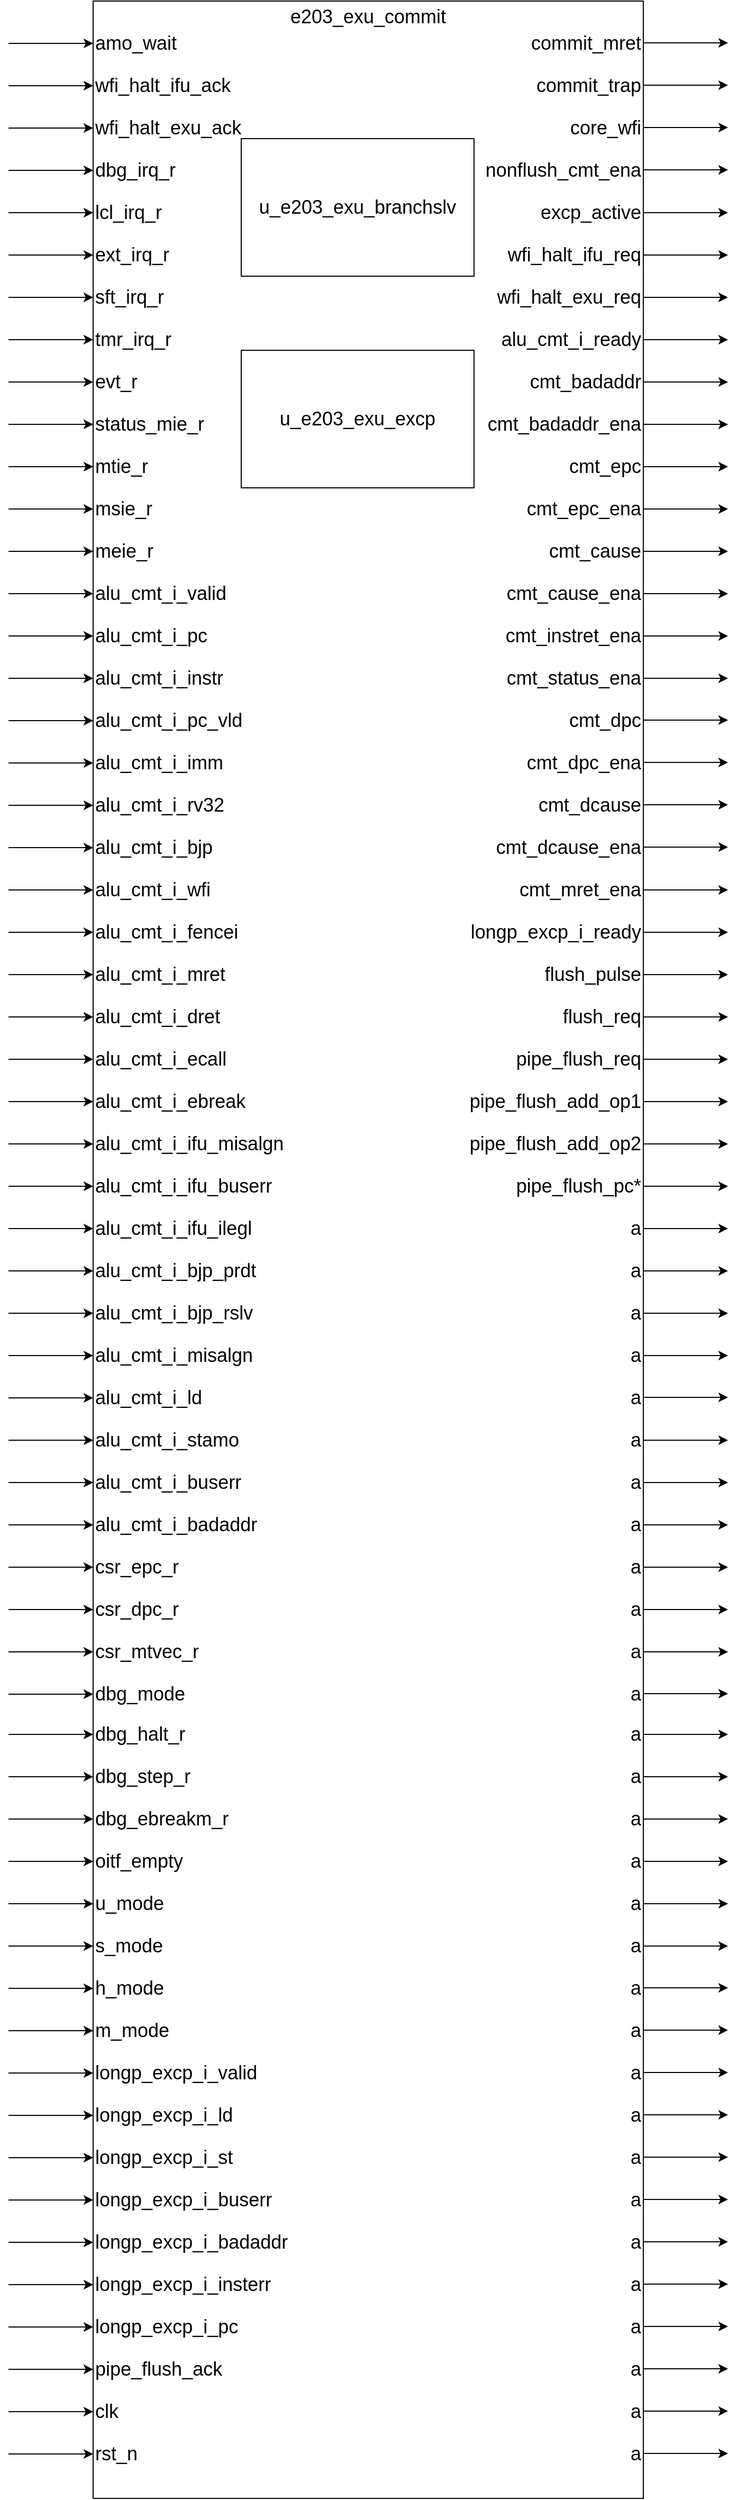 <mxfile version="24.7.17">
  <diagram name="第 1 页" id="GqaYeDAcBa39iaGWTPDn">
    <mxGraphModel dx="793" dy="1197" grid="1" gridSize="10" guides="1" tooltips="1" connect="1" arrows="1" fold="1" page="1" pageScale="1" pageWidth="827" pageHeight="1169" math="0" shadow="0">
      <root>
        <mxCell id="0" />
        <mxCell id="1" parent="0" />
        <mxCell id="_3a8YiENMzKRKPIrLzeu-1" value="" style="rounded=0;whiteSpace=wrap;html=1;" parent="1" vertex="1">
          <mxGeometry x="360" y="440" width="520" height="2360" as="geometry" />
        </mxCell>
        <mxCell id="_3a8YiENMzKRKPIrLzeu-9" value="" style="endArrow=classic;html=1;rounded=0;" parent="1" edge="1">
          <mxGeometry width="50" height="50" relative="1" as="geometry">
            <mxPoint x="280" y="480" as="sourcePoint" />
            <mxPoint x="360" y="480" as="targetPoint" />
          </mxGeometry>
        </mxCell>
        <mxCell id="_3a8YiENMzKRKPIrLzeu-17" value="&lt;span style=&quot;font-size: 18px;&quot;&gt;amo_wait&lt;/span&gt;" style="text;html=1;align=left;verticalAlign=middle;whiteSpace=wrap;rounded=0;" parent="1" vertex="1">
          <mxGeometry x="360" y="460" width="200" height="40" as="geometry" />
        </mxCell>
        <mxCell id="_3a8YiENMzKRKPIrLzeu-26" value="" style="endArrow=classic;html=1;rounded=0;" parent="1" edge="1">
          <mxGeometry width="50" height="50" relative="1" as="geometry">
            <mxPoint x="880" y="479.5" as="sourcePoint" />
            <mxPoint x="960" y="479.5" as="targetPoint" />
          </mxGeometry>
        </mxCell>
        <mxCell id="_3a8YiENMzKRKPIrLzeu-27" value="" style="endArrow=classic;html=1;rounded=0;" parent="1" edge="1">
          <mxGeometry width="50" height="50" relative="1" as="geometry">
            <mxPoint x="280" y="520" as="sourcePoint" />
            <mxPoint x="360" y="520" as="targetPoint" />
          </mxGeometry>
        </mxCell>
        <mxCell id="_3a8YiENMzKRKPIrLzeu-31" value="" style="endArrow=classic;html=1;rounded=0;" parent="1" edge="1">
          <mxGeometry width="50" height="50" relative="1" as="geometry">
            <mxPoint x="280" y="560" as="sourcePoint" />
            <mxPoint x="360" y="560" as="targetPoint" />
          </mxGeometry>
        </mxCell>
        <mxCell id="_3a8YiENMzKRKPIrLzeu-35" value="" style="endArrow=classic;html=1;rounded=0;" parent="1" edge="1">
          <mxGeometry width="50" height="50" relative="1" as="geometry">
            <mxPoint x="280" y="600" as="sourcePoint" />
            <mxPoint x="360" y="600" as="targetPoint" />
          </mxGeometry>
        </mxCell>
        <mxCell id="_3a8YiENMzKRKPIrLzeu-39" value="" style="endArrow=classic;html=1;rounded=0;" parent="1" edge="1">
          <mxGeometry width="50" height="50" relative="1" as="geometry">
            <mxPoint x="280" y="640" as="sourcePoint" />
            <mxPoint x="360" y="640" as="targetPoint" />
          </mxGeometry>
        </mxCell>
        <mxCell id="_3a8YiENMzKRKPIrLzeu-43" value="" style="endArrow=classic;html=1;rounded=0;" parent="1" edge="1">
          <mxGeometry width="50" height="50" relative="1" as="geometry">
            <mxPoint x="280" y="680" as="sourcePoint" />
            <mxPoint x="360" y="680" as="targetPoint" />
          </mxGeometry>
        </mxCell>
        <mxCell id="_3a8YiENMzKRKPIrLzeu-47" value="" style="endArrow=classic;html=1;rounded=0;" parent="1" edge="1">
          <mxGeometry width="50" height="50" relative="1" as="geometry">
            <mxPoint x="280" y="720" as="sourcePoint" />
            <mxPoint x="360" y="720" as="targetPoint" />
          </mxGeometry>
        </mxCell>
        <mxCell id="_3a8YiENMzKRKPIrLzeu-51" value="" style="endArrow=classic;html=1;rounded=0;" parent="1" edge="1">
          <mxGeometry width="50" height="50" relative="1" as="geometry">
            <mxPoint x="280" y="760" as="sourcePoint" />
            <mxPoint x="360" y="760" as="targetPoint" />
          </mxGeometry>
        </mxCell>
        <mxCell id="_3a8YiENMzKRKPIrLzeu-55" value="" style="endArrow=classic;html=1;rounded=0;" parent="1" edge="1">
          <mxGeometry width="50" height="50" relative="1" as="geometry">
            <mxPoint x="280" y="800" as="sourcePoint" />
            <mxPoint x="360" y="800" as="targetPoint" />
          </mxGeometry>
        </mxCell>
        <mxCell id="_3a8YiENMzKRKPIrLzeu-59" value="" style="endArrow=classic;html=1;rounded=0;" parent="1" edge="1">
          <mxGeometry width="50" height="50" relative="1" as="geometry">
            <mxPoint x="280" y="840" as="sourcePoint" />
            <mxPoint x="360" y="840" as="targetPoint" />
          </mxGeometry>
        </mxCell>
        <mxCell id="_3a8YiENMzKRKPIrLzeu-63" value="" style="endArrow=classic;html=1;rounded=0;" parent="1" edge="1">
          <mxGeometry width="50" height="50" relative="1" as="geometry">
            <mxPoint x="280" y="880" as="sourcePoint" />
            <mxPoint x="360" y="880" as="targetPoint" />
          </mxGeometry>
        </mxCell>
        <mxCell id="_3a8YiENMzKRKPIrLzeu-67" value="" style="endArrow=classic;html=1;rounded=0;" parent="1" edge="1">
          <mxGeometry width="50" height="50" relative="1" as="geometry">
            <mxPoint x="280" y="920" as="sourcePoint" />
            <mxPoint x="360" y="920" as="targetPoint" />
          </mxGeometry>
        </mxCell>
        <mxCell id="_3a8YiENMzKRKPIrLzeu-71" value="" style="endArrow=classic;html=1;rounded=0;" parent="1" edge="1">
          <mxGeometry width="50" height="50" relative="1" as="geometry">
            <mxPoint x="280" y="960" as="sourcePoint" />
            <mxPoint x="360" y="960" as="targetPoint" />
          </mxGeometry>
        </mxCell>
        <mxCell id="_3a8YiENMzKRKPIrLzeu-75" value="" style="endArrow=classic;html=1;rounded=0;" parent="1" edge="1">
          <mxGeometry width="50" height="50" relative="1" as="geometry">
            <mxPoint x="280" y="1000" as="sourcePoint" />
            <mxPoint x="360" y="1000" as="targetPoint" />
          </mxGeometry>
        </mxCell>
        <mxCell id="_3a8YiENMzKRKPIrLzeu-87" value="&lt;span style=&quot;font-size: 18px;&quot;&gt;e203_exu_commit&lt;/span&gt;" style="text;html=1;align=center;verticalAlign=middle;whiteSpace=wrap;rounded=0;" parent="1" vertex="1">
          <mxGeometry x="590" y="440" width="60" height="30" as="geometry" />
        </mxCell>
        <mxCell id="wlH1zYc57PTHNDlGmOBV-1" value="" style="endArrow=classic;html=1;rounded=0;" parent="1" edge="1">
          <mxGeometry width="50" height="50" relative="1" as="geometry">
            <mxPoint x="880" y="519.5" as="sourcePoint" />
            <mxPoint x="960" y="519.5" as="targetPoint" />
          </mxGeometry>
        </mxCell>
        <mxCell id="wlH1zYc57PTHNDlGmOBV-2" value="" style="endArrow=classic;html=1;rounded=0;" parent="1" edge="1">
          <mxGeometry width="50" height="50" relative="1" as="geometry">
            <mxPoint x="880" y="559.5" as="sourcePoint" />
            <mxPoint x="960" y="559.5" as="targetPoint" />
          </mxGeometry>
        </mxCell>
        <mxCell id="wlH1zYc57PTHNDlGmOBV-3" value="" style="endArrow=classic;html=1;rounded=0;" parent="1" edge="1">
          <mxGeometry width="50" height="50" relative="1" as="geometry">
            <mxPoint x="880" y="599.5" as="sourcePoint" />
            <mxPoint x="960" y="599.5" as="targetPoint" />
          </mxGeometry>
        </mxCell>
        <mxCell id="wlH1zYc57PTHNDlGmOBV-4" value="" style="endArrow=classic;html=1;rounded=0;" parent="1" edge="1">
          <mxGeometry width="50" height="50" relative="1" as="geometry">
            <mxPoint x="880" y="640" as="sourcePoint" />
            <mxPoint x="960" y="640" as="targetPoint" />
          </mxGeometry>
        </mxCell>
        <mxCell id="wlH1zYc57PTHNDlGmOBV-5" value="" style="endArrow=classic;html=1;rounded=0;" parent="1" edge="1">
          <mxGeometry width="50" height="50" relative="1" as="geometry">
            <mxPoint x="880" y="680" as="sourcePoint" />
            <mxPoint x="960" y="680" as="targetPoint" />
          </mxGeometry>
        </mxCell>
        <mxCell id="wlH1zYc57PTHNDlGmOBV-6" value="" style="endArrow=classic;html=1;rounded=0;" parent="1" edge="1">
          <mxGeometry width="50" height="50" relative="1" as="geometry">
            <mxPoint x="880" y="720" as="sourcePoint" />
            <mxPoint x="960" y="720" as="targetPoint" />
          </mxGeometry>
        </mxCell>
        <mxCell id="wlH1zYc57PTHNDlGmOBV-7" value="" style="endArrow=classic;html=1;rounded=0;" parent="1" edge="1">
          <mxGeometry width="50" height="50" relative="1" as="geometry">
            <mxPoint x="880" y="760" as="sourcePoint" />
            <mxPoint x="960" y="760" as="targetPoint" />
          </mxGeometry>
        </mxCell>
        <mxCell id="wlH1zYc57PTHNDlGmOBV-8" value="" style="endArrow=classic;html=1;rounded=0;" parent="1" edge="1">
          <mxGeometry width="50" height="50" relative="1" as="geometry">
            <mxPoint x="880" y="800" as="sourcePoint" />
            <mxPoint x="960" y="800" as="targetPoint" />
          </mxGeometry>
        </mxCell>
        <mxCell id="wlH1zYc57PTHNDlGmOBV-9" value="" style="endArrow=classic;html=1;rounded=0;" parent="1" edge="1">
          <mxGeometry width="50" height="50" relative="1" as="geometry">
            <mxPoint x="880" y="840" as="sourcePoint" />
            <mxPoint x="960" y="840" as="targetPoint" />
          </mxGeometry>
        </mxCell>
        <mxCell id="wlH1zYc57PTHNDlGmOBV-10" value="" style="endArrow=classic;html=1;rounded=0;" parent="1" edge="1">
          <mxGeometry width="50" height="50" relative="1" as="geometry">
            <mxPoint x="880" y="880" as="sourcePoint" />
            <mxPoint x="960" y="880" as="targetPoint" />
          </mxGeometry>
        </mxCell>
        <mxCell id="wlH1zYc57PTHNDlGmOBV-11" value="" style="endArrow=classic;html=1;rounded=0;" parent="1" edge="1">
          <mxGeometry width="50" height="50" relative="1" as="geometry">
            <mxPoint x="880" y="920" as="sourcePoint" />
            <mxPoint x="960" y="920" as="targetPoint" />
          </mxGeometry>
        </mxCell>
        <mxCell id="zMWLGIm6i4pCkFBHPuND-2" value="" style="endArrow=classic;html=1;rounded=0;" parent="1" edge="1">
          <mxGeometry width="50" height="50" relative="1" as="geometry">
            <mxPoint x="280" y="1040" as="sourcePoint" />
            <mxPoint x="360" y="1040" as="targetPoint" />
          </mxGeometry>
        </mxCell>
        <mxCell id="zMWLGIm6i4pCkFBHPuND-3" value="" style="endArrow=classic;html=1;rounded=0;" parent="1" edge="1">
          <mxGeometry width="50" height="50" relative="1" as="geometry">
            <mxPoint x="280" y="1080" as="sourcePoint" />
            <mxPoint x="360" y="1080" as="targetPoint" />
          </mxGeometry>
        </mxCell>
        <mxCell id="zMWLGIm6i4pCkFBHPuND-6" value="" style="endArrow=classic;html=1;rounded=0;" parent="1" edge="1">
          <mxGeometry width="50" height="50" relative="1" as="geometry">
            <mxPoint x="280" y="1120" as="sourcePoint" />
            <mxPoint x="360" y="1120" as="targetPoint" />
          </mxGeometry>
        </mxCell>
        <mxCell id="unABgJLcHEa5XkPhuNoP-1" value="&lt;span style=&quot;font-size: 18px;&quot;&gt;commit_mret&lt;/span&gt;" style="text;html=1;align=right;verticalAlign=middle;whiteSpace=wrap;rounded=0;" parent="1" vertex="1">
          <mxGeometry x="680" y="460" width="200" height="40" as="geometry" />
        </mxCell>
        <mxCell id="unABgJLcHEa5XkPhuNoP-2" value="&lt;span style=&quot;font-size: 18px; text-align: right;&quot;&gt;wfi_halt_ifu_ack&lt;/span&gt;" style="text;html=1;align=left;verticalAlign=middle;whiteSpace=wrap;rounded=0;" parent="1" vertex="1">
          <mxGeometry x="360" y="500" width="200" height="40" as="geometry" />
        </mxCell>
        <mxCell id="unABgJLcHEa5XkPhuNoP-3" value="&lt;span style=&quot;font-size: 18px;&quot;&gt;commit_trap&lt;/span&gt;" style="text;html=1;align=right;verticalAlign=middle;whiteSpace=wrap;rounded=0;" parent="1" vertex="1">
          <mxGeometry x="680" y="500" width="200" height="40" as="geometry" />
        </mxCell>
        <mxCell id="unABgJLcHEa5XkPhuNoP-4" value="&lt;span style=&quot;font-size: 18px; text-align: right;&quot;&gt;wfi_halt_exu_ack&lt;/span&gt;" style="text;html=1;align=left;verticalAlign=middle;whiteSpace=wrap;rounded=0;" parent="1" vertex="1">
          <mxGeometry x="360" y="540" width="200" height="40" as="geometry" />
        </mxCell>
        <mxCell id="unABgJLcHEa5XkPhuNoP-5" value="&lt;span style=&quot;font-size: 18px;&quot;&gt;core_wfi&lt;/span&gt;" style="text;html=1;align=right;verticalAlign=middle;whiteSpace=wrap;rounded=0;" parent="1" vertex="1">
          <mxGeometry x="680" y="540" width="200" height="40" as="geometry" />
        </mxCell>
        <mxCell id="unABgJLcHEa5XkPhuNoP-6" value="&lt;span style=&quot;font-size: 18px;&quot;&gt;dbg_irq_r&lt;/span&gt;" style="text;html=1;align=left;verticalAlign=middle;whiteSpace=wrap;rounded=0;" parent="1" vertex="1">
          <mxGeometry x="360" y="580" width="200" height="40" as="geometry" />
        </mxCell>
        <mxCell id="unABgJLcHEa5XkPhuNoP-7" value="&lt;span style=&quot;font-size: 18px;&quot;&gt;nonflush_cmt_ena&lt;/span&gt;" style="text;html=1;align=right;verticalAlign=middle;whiteSpace=wrap;rounded=0;" parent="1" vertex="1">
          <mxGeometry x="680" y="580" width="200" height="40" as="geometry" />
        </mxCell>
        <mxCell id="unABgJLcHEa5XkPhuNoP-24" value="&lt;span style=&quot;font-size: 18px;&quot;&gt;lcl_irq_r&lt;/span&gt;" style="text;html=1;align=left;verticalAlign=middle;whiteSpace=wrap;rounded=0;" parent="1" vertex="1">
          <mxGeometry x="360" y="620" width="200" height="40" as="geometry" />
        </mxCell>
        <mxCell id="unABgJLcHEa5XkPhuNoP-25" value="&lt;span style=&quot;font-size: 18px;&quot;&gt;excp_active&lt;/span&gt;" style="text;html=1;align=right;verticalAlign=middle;whiteSpace=wrap;rounded=0;" parent="1" vertex="1">
          <mxGeometry x="680" y="620" width="200" height="40" as="geometry" />
        </mxCell>
        <mxCell id="unABgJLcHEa5XkPhuNoP-26" value="&lt;span style=&quot;font-size: 18px;&quot;&gt;ext_irq_r&lt;/span&gt;" style="text;html=1;align=left;verticalAlign=middle;whiteSpace=wrap;rounded=0;" parent="1" vertex="1">
          <mxGeometry x="360" y="660" width="200" height="40" as="geometry" />
        </mxCell>
        <mxCell id="unABgJLcHEa5XkPhuNoP-27" value="&lt;span style=&quot;font-size: 18px;&quot;&gt;wfi_halt_ifu_req&lt;/span&gt;" style="text;html=1;align=right;verticalAlign=middle;whiteSpace=wrap;rounded=0;" parent="1" vertex="1">
          <mxGeometry x="680" y="660" width="200" height="40" as="geometry" />
        </mxCell>
        <mxCell id="unABgJLcHEa5XkPhuNoP-28" value="&lt;span style=&quot;font-size: 18px;&quot;&gt;sft_irq_r&lt;/span&gt;" style="text;html=1;align=left;verticalAlign=middle;whiteSpace=wrap;rounded=0;" parent="1" vertex="1">
          <mxGeometry x="360" y="700" width="200" height="40" as="geometry" />
        </mxCell>
        <mxCell id="unABgJLcHEa5XkPhuNoP-29" value="&lt;span style=&quot;font-size: 18px;&quot;&gt;wfi_halt_exu_req&lt;/span&gt;" style="text;html=1;align=right;verticalAlign=middle;whiteSpace=wrap;rounded=0;" parent="1" vertex="1">
          <mxGeometry x="680" y="700" width="200" height="40" as="geometry" />
        </mxCell>
        <mxCell id="unABgJLcHEa5XkPhuNoP-30" value="&lt;span style=&quot;font-size: 18px;&quot;&gt;tmr_irq_r&lt;/span&gt;" style="text;html=1;align=left;verticalAlign=middle;whiteSpace=wrap;rounded=0;" parent="1" vertex="1">
          <mxGeometry x="360" y="740" width="200" height="40" as="geometry" />
        </mxCell>
        <mxCell id="unABgJLcHEa5XkPhuNoP-31" value="&lt;span style=&quot;font-size: 18px; text-align: left;&quot;&gt;alu_cmt_i_ready&lt;/span&gt;" style="text;html=1;align=right;verticalAlign=middle;whiteSpace=wrap;rounded=0;" parent="1" vertex="1">
          <mxGeometry x="680" y="740" width="200" height="40" as="geometry" />
        </mxCell>
        <mxCell id="unABgJLcHEa5XkPhuNoP-32" value="&lt;span style=&quot;font-size: 18px;&quot;&gt;evt_r&lt;/span&gt;" style="text;html=1;align=left;verticalAlign=middle;whiteSpace=wrap;rounded=0;" parent="1" vertex="1">
          <mxGeometry x="360" y="780" width="200" height="40" as="geometry" />
        </mxCell>
        <mxCell id="unABgJLcHEa5XkPhuNoP-33" value="&lt;span style=&quot;font-size: 18px;&quot;&gt;cmt_badaddr&lt;/span&gt;" style="text;html=1;align=right;verticalAlign=middle;whiteSpace=wrap;rounded=0;" parent="1" vertex="1">
          <mxGeometry x="680" y="780" width="200" height="40" as="geometry" />
        </mxCell>
        <mxCell id="unABgJLcHEa5XkPhuNoP-34" value="&lt;span style=&quot;font-size: 18px;&quot;&gt;status_mie_r&lt;/span&gt;" style="text;html=1;align=left;verticalAlign=middle;whiteSpace=wrap;rounded=0;" parent="1" vertex="1">
          <mxGeometry x="360" y="820" width="200" height="40" as="geometry" />
        </mxCell>
        <mxCell id="unABgJLcHEa5XkPhuNoP-35" value="&lt;span style=&quot;font-size: 18px;&quot;&gt;cmt_badaddr_ena&lt;/span&gt;" style="text;html=1;align=right;verticalAlign=middle;whiteSpace=wrap;rounded=0;" parent="1" vertex="1">
          <mxGeometry x="680" y="820" width="200" height="40" as="geometry" />
        </mxCell>
        <mxCell id="unABgJLcHEa5XkPhuNoP-36" value="&lt;span style=&quot;font-size: 18px;&quot;&gt;mtie_r&lt;/span&gt;" style="text;html=1;align=left;verticalAlign=middle;whiteSpace=wrap;rounded=0;" parent="1" vertex="1">
          <mxGeometry x="360" y="860" width="200" height="40" as="geometry" />
        </mxCell>
        <mxCell id="unABgJLcHEa5XkPhuNoP-37" value="&lt;span style=&quot;font-size: 18px;&quot;&gt;cmt_epc&lt;/span&gt;" style="text;html=1;align=right;verticalAlign=middle;whiteSpace=wrap;rounded=0;" parent="1" vertex="1">
          <mxGeometry x="680" y="860" width="200" height="40" as="geometry" />
        </mxCell>
        <mxCell id="unABgJLcHEa5XkPhuNoP-38" value="&lt;span style=&quot;font-size: 18px;&quot;&gt;msie_r&lt;/span&gt;" style="text;html=1;align=left;verticalAlign=middle;whiteSpace=wrap;rounded=0;" parent="1" vertex="1">
          <mxGeometry x="360" y="900" width="200" height="40" as="geometry" />
        </mxCell>
        <mxCell id="unABgJLcHEa5XkPhuNoP-39" value="&lt;span style=&quot;font-size: 18px;&quot;&gt;cmt_epc_ena&lt;/span&gt;" style="text;html=1;align=right;verticalAlign=middle;whiteSpace=wrap;rounded=0;" parent="1" vertex="1">
          <mxGeometry x="680" y="900" width="200" height="40" as="geometry" />
        </mxCell>
        <mxCell id="unABgJLcHEa5XkPhuNoP-40" value="&lt;span style=&quot;font-size: 18px;&quot;&gt;meie_r&lt;/span&gt;" style="text;html=1;align=left;verticalAlign=middle;whiteSpace=wrap;rounded=0;" parent="1" vertex="1">
          <mxGeometry x="360" y="940" width="200" height="40" as="geometry" />
        </mxCell>
        <mxCell id="unABgJLcHEa5XkPhuNoP-41" value="&lt;span style=&quot;font-size: 18px;&quot;&gt;cmt_cause&lt;/span&gt;" style="text;html=1;align=right;verticalAlign=middle;whiteSpace=wrap;rounded=0;" parent="1" vertex="1">
          <mxGeometry x="680" y="940" width="200" height="40" as="geometry" />
        </mxCell>
        <mxCell id="unABgJLcHEa5XkPhuNoP-42" value="&lt;span style=&quot;font-size: 18px;&quot;&gt;alu_cmt_i_valid&lt;/span&gt;" style="text;html=1;align=left;verticalAlign=middle;whiteSpace=wrap;rounded=0;" parent="1" vertex="1">
          <mxGeometry x="360" y="980" width="200" height="40" as="geometry" />
        </mxCell>
        <mxCell id="unABgJLcHEa5XkPhuNoP-43" value="&lt;span style=&quot;font-size: 18px;&quot;&gt;cmt_cause_ena&lt;/span&gt;" style="text;html=1;align=right;verticalAlign=middle;whiteSpace=wrap;rounded=0;" parent="1" vertex="1">
          <mxGeometry x="680" y="980" width="200" height="40" as="geometry" />
        </mxCell>
        <mxCell id="unABgJLcHEa5XkPhuNoP-44" value="&lt;span style=&quot;font-size: 18px;&quot;&gt;alu_cmt_i_pc&lt;/span&gt;" style="text;html=1;align=left;verticalAlign=middle;whiteSpace=wrap;rounded=0;" parent="1" vertex="1">
          <mxGeometry x="360" y="1020" width="200" height="40" as="geometry" />
        </mxCell>
        <mxCell id="unABgJLcHEa5XkPhuNoP-45" value="&lt;span style=&quot;font-size: 18px;&quot;&gt;cmt_instret_ena&lt;/span&gt;" style="text;html=1;align=right;verticalAlign=middle;whiteSpace=wrap;rounded=0;" parent="1" vertex="1">
          <mxGeometry x="680" y="1020" width="200" height="40" as="geometry" />
        </mxCell>
        <mxCell id="unABgJLcHEa5XkPhuNoP-46" value="&lt;span style=&quot;font-size: 18px;&quot;&gt;alu_cmt_i_instr&lt;/span&gt;" style="text;html=1;align=left;verticalAlign=middle;whiteSpace=wrap;rounded=0;" parent="1" vertex="1">
          <mxGeometry x="360" y="1060" width="200" height="40" as="geometry" />
        </mxCell>
        <mxCell id="unABgJLcHEa5XkPhuNoP-47" value="&lt;span style=&quot;font-size: 18px;&quot;&gt;cmt_status_ena&lt;/span&gt;" style="text;html=1;align=right;verticalAlign=middle;whiteSpace=wrap;rounded=0;" parent="1" vertex="1">
          <mxGeometry x="680" y="1060" width="200" height="40" as="geometry" />
        </mxCell>
        <mxCell id="unABgJLcHEa5XkPhuNoP-48" value="&lt;span style=&quot;font-size: 18px;&quot;&gt;alu_cmt_i_pc_vld&lt;/span&gt;" style="text;html=1;align=left;verticalAlign=middle;whiteSpace=wrap;rounded=0;" parent="1" vertex="1">
          <mxGeometry x="360" y="1100" width="200" height="40" as="geometry" />
        </mxCell>
        <mxCell id="unABgJLcHEa5XkPhuNoP-49" value="&lt;span style=&quot;font-size: 18px;&quot;&gt;cmt_dpc&lt;/span&gt;" style="text;html=1;align=right;verticalAlign=middle;whiteSpace=wrap;rounded=0;" parent="1" vertex="1">
          <mxGeometry x="680" y="1100" width="200" height="40" as="geometry" />
        </mxCell>
        <mxCell id="unABgJLcHEa5XkPhuNoP-50" value="" style="endArrow=classic;html=1;rounded=0;" parent="1" edge="1">
          <mxGeometry width="50" height="50" relative="1" as="geometry">
            <mxPoint x="880" y="960" as="sourcePoint" />
            <mxPoint x="960" y="960" as="targetPoint" />
          </mxGeometry>
        </mxCell>
        <mxCell id="unABgJLcHEa5XkPhuNoP-51" value="" style="endArrow=classic;html=1;rounded=0;" parent="1" edge="1">
          <mxGeometry width="50" height="50" relative="1" as="geometry">
            <mxPoint x="880" y="1000" as="sourcePoint" />
            <mxPoint x="960" y="1000" as="targetPoint" />
          </mxGeometry>
        </mxCell>
        <mxCell id="unABgJLcHEa5XkPhuNoP-52" value="" style="endArrow=classic;html=1;rounded=0;" parent="1" edge="1">
          <mxGeometry width="50" height="50" relative="1" as="geometry">
            <mxPoint x="880" y="1040" as="sourcePoint" />
            <mxPoint x="960" y="1040" as="targetPoint" />
          </mxGeometry>
        </mxCell>
        <mxCell id="unABgJLcHEa5XkPhuNoP-53" value="" style="endArrow=classic;html=1;rounded=0;" parent="1" edge="1">
          <mxGeometry width="50" height="50" relative="1" as="geometry">
            <mxPoint x="880" y="1080" as="sourcePoint" />
            <mxPoint x="960" y="1080" as="targetPoint" />
          </mxGeometry>
        </mxCell>
        <mxCell id="unABgJLcHEa5XkPhuNoP-54" value="" style="endArrow=classic;html=1;rounded=0;" parent="1" edge="1">
          <mxGeometry width="50" height="50" relative="1" as="geometry">
            <mxPoint x="880" y="1119.5" as="sourcePoint" />
            <mxPoint x="960" y="1119.5" as="targetPoint" />
          </mxGeometry>
        </mxCell>
        <mxCell id="Re_YdN9vPwHUGO7l-YeB-1" value="" style="endArrow=classic;html=1;rounded=0;" edge="1" parent="1">
          <mxGeometry width="50" height="50" relative="1" as="geometry">
            <mxPoint x="280" y="1160" as="sourcePoint" />
            <mxPoint x="360" y="1160" as="targetPoint" />
          </mxGeometry>
        </mxCell>
        <mxCell id="Re_YdN9vPwHUGO7l-YeB-2" value="" style="endArrow=classic;html=1;rounded=0;" edge="1" parent="1">
          <mxGeometry width="50" height="50" relative="1" as="geometry">
            <mxPoint x="280" y="1200" as="sourcePoint" />
            <mxPoint x="360" y="1200" as="targetPoint" />
          </mxGeometry>
        </mxCell>
        <mxCell id="Re_YdN9vPwHUGO7l-YeB-3" value="" style="endArrow=classic;html=1;rounded=0;" edge="1" parent="1">
          <mxGeometry width="50" height="50" relative="1" as="geometry">
            <mxPoint x="280" y="1240" as="sourcePoint" />
            <mxPoint x="360" y="1240" as="targetPoint" />
          </mxGeometry>
        </mxCell>
        <mxCell id="Re_YdN9vPwHUGO7l-YeB-4" value="" style="endArrow=classic;html=1;rounded=0;" edge="1" parent="1">
          <mxGeometry width="50" height="50" relative="1" as="geometry">
            <mxPoint x="280" y="1280" as="sourcePoint" />
            <mxPoint x="360" y="1280" as="targetPoint" />
          </mxGeometry>
        </mxCell>
        <mxCell id="Re_YdN9vPwHUGO7l-YeB-5" value="" style="endArrow=classic;html=1;rounded=0;" edge="1" parent="1">
          <mxGeometry width="50" height="50" relative="1" as="geometry">
            <mxPoint x="280" y="1320" as="sourcePoint" />
            <mxPoint x="360" y="1320" as="targetPoint" />
          </mxGeometry>
        </mxCell>
        <mxCell id="Re_YdN9vPwHUGO7l-YeB-6" value="" style="endArrow=classic;html=1;rounded=0;" edge="1" parent="1">
          <mxGeometry width="50" height="50" relative="1" as="geometry">
            <mxPoint x="280" y="1360" as="sourcePoint" />
            <mxPoint x="360" y="1360" as="targetPoint" />
          </mxGeometry>
        </mxCell>
        <mxCell id="Re_YdN9vPwHUGO7l-YeB-7" value="" style="endArrow=classic;html=1;rounded=0;" edge="1" parent="1">
          <mxGeometry width="50" height="50" relative="1" as="geometry">
            <mxPoint x="280" y="1400" as="sourcePoint" />
            <mxPoint x="360" y="1400" as="targetPoint" />
          </mxGeometry>
        </mxCell>
        <mxCell id="Re_YdN9vPwHUGO7l-YeB-8" value="" style="endArrow=classic;html=1;rounded=0;" edge="1" parent="1">
          <mxGeometry width="50" height="50" relative="1" as="geometry">
            <mxPoint x="280" y="1440" as="sourcePoint" />
            <mxPoint x="360" y="1440" as="targetPoint" />
          </mxGeometry>
        </mxCell>
        <mxCell id="Re_YdN9vPwHUGO7l-YeB-9" value="" style="endArrow=classic;html=1;rounded=0;" edge="1" parent="1">
          <mxGeometry width="50" height="50" relative="1" as="geometry">
            <mxPoint x="280" y="1480" as="sourcePoint" />
            <mxPoint x="360" y="1480" as="targetPoint" />
          </mxGeometry>
        </mxCell>
        <mxCell id="Re_YdN9vPwHUGO7l-YeB-10" value="" style="endArrow=classic;html=1;rounded=0;" edge="1" parent="1">
          <mxGeometry width="50" height="50" relative="1" as="geometry">
            <mxPoint x="280" y="1520" as="sourcePoint" />
            <mxPoint x="360" y="1520" as="targetPoint" />
          </mxGeometry>
        </mxCell>
        <mxCell id="Re_YdN9vPwHUGO7l-YeB-11" value="" style="endArrow=classic;html=1;rounded=0;" edge="1" parent="1">
          <mxGeometry width="50" height="50" relative="1" as="geometry">
            <mxPoint x="280" y="1560" as="sourcePoint" />
            <mxPoint x="360" y="1560" as="targetPoint" />
          </mxGeometry>
        </mxCell>
        <mxCell id="Re_YdN9vPwHUGO7l-YeB-12" value="" style="endArrow=classic;html=1;rounded=0;" edge="1" parent="1">
          <mxGeometry width="50" height="50" relative="1" as="geometry">
            <mxPoint x="280" y="1600" as="sourcePoint" />
            <mxPoint x="360" y="1600" as="targetPoint" />
          </mxGeometry>
        </mxCell>
        <mxCell id="Re_YdN9vPwHUGO7l-YeB-13" value="" style="endArrow=classic;html=1;rounded=0;" edge="1" parent="1">
          <mxGeometry width="50" height="50" relative="1" as="geometry">
            <mxPoint x="280" y="1640" as="sourcePoint" />
            <mxPoint x="360" y="1640" as="targetPoint" />
          </mxGeometry>
        </mxCell>
        <mxCell id="Re_YdN9vPwHUGO7l-YeB-14" value="" style="endArrow=classic;html=1;rounded=0;" edge="1" parent="1">
          <mxGeometry width="50" height="50" relative="1" as="geometry">
            <mxPoint x="880" y="1159.5" as="sourcePoint" />
            <mxPoint x="960" y="1159.5" as="targetPoint" />
          </mxGeometry>
        </mxCell>
        <mxCell id="Re_YdN9vPwHUGO7l-YeB-15" value="" style="endArrow=classic;html=1;rounded=0;" edge="1" parent="1">
          <mxGeometry width="50" height="50" relative="1" as="geometry">
            <mxPoint x="880" y="1199.5" as="sourcePoint" />
            <mxPoint x="960" y="1199.5" as="targetPoint" />
          </mxGeometry>
        </mxCell>
        <mxCell id="Re_YdN9vPwHUGO7l-YeB-16" value="" style="endArrow=classic;html=1;rounded=0;" edge="1" parent="1">
          <mxGeometry width="50" height="50" relative="1" as="geometry">
            <mxPoint x="880" y="1239.5" as="sourcePoint" />
            <mxPoint x="960" y="1239.5" as="targetPoint" />
          </mxGeometry>
        </mxCell>
        <mxCell id="Re_YdN9vPwHUGO7l-YeB-17" value="" style="endArrow=classic;html=1;rounded=0;" edge="1" parent="1">
          <mxGeometry width="50" height="50" relative="1" as="geometry">
            <mxPoint x="880" y="1280" as="sourcePoint" />
            <mxPoint x="960" y="1280" as="targetPoint" />
          </mxGeometry>
        </mxCell>
        <mxCell id="Re_YdN9vPwHUGO7l-YeB-18" value="" style="endArrow=classic;html=1;rounded=0;" edge="1" parent="1">
          <mxGeometry width="50" height="50" relative="1" as="geometry">
            <mxPoint x="880" y="1320" as="sourcePoint" />
            <mxPoint x="960" y="1320" as="targetPoint" />
          </mxGeometry>
        </mxCell>
        <mxCell id="Re_YdN9vPwHUGO7l-YeB-19" value="" style="endArrow=classic;html=1;rounded=0;" edge="1" parent="1">
          <mxGeometry width="50" height="50" relative="1" as="geometry">
            <mxPoint x="880" y="1360" as="sourcePoint" />
            <mxPoint x="960" y="1360" as="targetPoint" />
          </mxGeometry>
        </mxCell>
        <mxCell id="Re_YdN9vPwHUGO7l-YeB-20" value="" style="endArrow=classic;html=1;rounded=0;" edge="1" parent="1">
          <mxGeometry width="50" height="50" relative="1" as="geometry">
            <mxPoint x="880" y="1400" as="sourcePoint" />
            <mxPoint x="960" y="1400" as="targetPoint" />
          </mxGeometry>
        </mxCell>
        <mxCell id="Re_YdN9vPwHUGO7l-YeB-21" value="" style="endArrow=classic;html=1;rounded=0;" edge="1" parent="1">
          <mxGeometry width="50" height="50" relative="1" as="geometry">
            <mxPoint x="880" y="1440" as="sourcePoint" />
            <mxPoint x="960" y="1440" as="targetPoint" />
          </mxGeometry>
        </mxCell>
        <mxCell id="Re_YdN9vPwHUGO7l-YeB-22" value="" style="endArrow=classic;html=1;rounded=0;" edge="1" parent="1">
          <mxGeometry width="50" height="50" relative="1" as="geometry">
            <mxPoint x="880" y="1480" as="sourcePoint" />
            <mxPoint x="960" y="1480" as="targetPoint" />
          </mxGeometry>
        </mxCell>
        <mxCell id="Re_YdN9vPwHUGO7l-YeB-23" value="" style="endArrow=classic;html=1;rounded=0;" edge="1" parent="1">
          <mxGeometry width="50" height="50" relative="1" as="geometry">
            <mxPoint x="880" y="1520" as="sourcePoint" />
            <mxPoint x="960" y="1520" as="targetPoint" />
          </mxGeometry>
        </mxCell>
        <mxCell id="Re_YdN9vPwHUGO7l-YeB-24" value="" style="endArrow=classic;html=1;rounded=0;" edge="1" parent="1">
          <mxGeometry width="50" height="50" relative="1" as="geometry">
            <mxPoint x="880" y="1560" as="sourcePoint" />
            <mxPoint x="960" y="1560" as="targetPoint" />
          </mxGeometry>
        </mxCell>
        <mxCell id="Re_YdN9vPwHUGO7l-YeB-25" value="" style="endArrow=classic;html=1;rounded=0;" edge="1" parent="1">
          <mxGeometry width="50" height="50" relative="1" as="geometry">
            <mxPoint x="280" y="1680" as="sourcePoint" />
            <mxPoint x="360" y="1680" as="targetPoint" />
          </mxGeometry>
        </mxCell>
        <mxCell id="Re_YdN9vPwHUGO7l-YeB-26" value="" style="endArrow=classic;html=1;rounded=0;" edge="1" parent="1">
          <mxGeometry width="50" height="50" relative="1" as="geometry">
            <mxPoint x="280" y="1720" as="sourcePoint" />
            <mxPoint x="360" y="1720" as="targetPoint" />
          </mxGeometry>
        </mxCell>
        <mxCell id="Re_YdN9vPwHUGO7l-YeB-27" value="" style="endArrow=classic;html=1;rounded=0;" edge="1" parent="1">
          <mxGeometry width="50" height="50" relative="1" as="geometry">
            <mxPoint x="280" y="1760" as="sourcePoint" />
            <mxPoint x="360" y="1760" as="targetPoint" />
          </mxGeometry>
        </mxCell>
        <mxCell id="Re_YdN9vPwHUGO7l-YeB-28" value="&lt;span style=&quot;font-size: 18px;&quot;&gt;alu_cmt_i_imm&lt;/span&gt;" style="text;html=1;align=left;verticalAlign=middle;whiteSpace=wrap;rounded=0;" vertex="1" parent="1">
          <mxGeometry x="360" y="1140" width="200" height="40" as="geometry" />
        </mxCell>
        <mxCell id="Re_YdN9vPwHUGO7l-YeB-29" value="&lt;span style=&quot;font-size: 18px;&quot;&gt;cmt_dpc_ena&lt;/span&gt;" style="text;html=1;align=right;verticalAlign=middle;whiteSpace=wrap;rounded=0;" vertex="1" parent="1">
          <mxGeometry x="680" y="1140" width="200" height="40" as="geometry" />
        </mxCell>
        <mxCell id="Re_YdN9vPwHUGO7l-YeB-30" value="&lt;span style=&quot;font-size: 18px;&quot;&gt;alu_cmt_i_rv32&lt;/span&gt;" style="text;html=1;align=left;verticalAlign=middle;whiteSpace=wrap;rounded=0;" vertex="1" parent="1">
          <mxGeometry x="360" y="1180" width="200" height="40" as="geometry" />
        </mxCell>
        <mxCell id="Re_YdN9vPwHUGO7l-YeB-31" value="&lt;span style=&quot;font-size: 18px;&quot;&gt;cmt_dcause&lt;/span&gt;" style="text;html=1;align=right;verticalAlign=middle;whiteSpace=wrap;rounded=0;" vertex="1" parent="1">
          <mxGeometry x="680" y="1180" width="200" height="40" as="geometry" />
        </mxCell>
        <mxCell id="Re_YdN9vPwHUGO7l-YeB-32" value="&lt;span style=&quot;font-size: 18px;&quot;&gt;alu_cmt_i_bjp&lt;/span&gt;" style="text;html=1;align=left;verticalAlign=middle;whiteSpace=wrap;rounded=0;" vertex="1" parent="1">
          <mxGeometry x="360" y="1220" width="200" height="40" as="geometry" />
        </mxCell>
        <mxCell id="Re_YdN9vPwHUGO7l-YeB-33" value="&lt;span style=&quot;font-size: 18px;&quot;&gt;cmt_dcause_ena&lt;/span&gt;" style="text;html=1;align=right;verticalAlign=middle;whiteSpace=wrap;rounded=0;" vertex="1" parent="1">
          <mxGeometry x="680" y="1220" width="200" height="40" as="geometry" />
        </mxCell>
        <mxCell id="Re_YdN9vPwHUGO7l-YeB-34" value="&lt;span style=&quot;font-size: 18px;&quot;&gt;alu_cmt_i_wfi&lt;/span&gt;" style="text;html=1;align=left;verticalAlign=middle;whiteSpace=wrap;rounded=0;" vertex="1" parent="1">
          <mxGeometry x="360" y="1260" width="200" height="40" as="geometry" />
        </mxCell>
        <mxCell id="Re_YdN9vPwHUGO7l-YeB-35" value="&lt;span style=&quot;font-size: 18px;&quot;&gt;cmt_mret_ena&lt;/span&gt;" style="text;html=1;align=right;verticalAlign=middle;whiteSpace=wrap;rounded=0;" vertex="1" parent="1">
          <mxGeometry x="680" y="1260" width="200" height="40" as="geometry" />
        </mxCell>
        <mxCell id="Re_YdN9vPwHUGO7l-YeB-36" value="&lt;span style=&quot;font-size: 18px;&quot;&gt;alu_cmt_i_fencei&lt;/span&gt;" style="text;html=1;align=left;verticalAlign=middle;whiteSpace=wrap;rounded=0;" vertex="1" parent="1">
          <mxGeometry x="360" y="1300" width="200" height="40" as="geometry" />
        </mxCell>
        <mxCell id="Re_YdN9vPwHUGO7l-YeB-37" value="&lt;span style=&quot;font-size: 18px;&quot;&gt;longp_excp_i_ready&lt;/span&gt;" style="text;html=1;align=right;verticalAlign=middle;whiteSpace=wrap;rounded=0;" vertex="1" parent="1">
          <mxGeometry x="680" y="1300" width="200" height="40" as="geometry" />
        </mxCell>
        <mxCell id="Re_YdN9vPwHUGO7l-YeB-38" value="&lt;span style=&quot;font-size: 18px;&quot;&gt;alu_cmt_i_mret&lt;/span&gt;" style="text;html=1;align=left;verticalAlign=middle;whiteSpace=wrap;rounded=0;" vertex="1" parent="1">
          <mxGeometry x="360" y="1340" width="200" height="40" as="geometry" />
        </mxCell>
        <mxCell id="Re_YdN9vPwHUGO7l-YeB-39" value="&lt;span style=&quot;font-size: 18px;&quot;&gt;flush_pulse&lt;/span&gt;" style="text;html=1;align=right;verticalAlign=middle;whiteSpace=wrap;rounded=0;" vertex="1" parent="1">
          <mxGeometry x="680" y="1340" width="200" height="40" as="geometry" />
        </mxCell>
        <mxCell id="Re_YdN9vPwHUGO7l-YeB-40" value="&lt;span style=&quot;font-size: 18px;&quot;&gt;alu_cmt_i_dret&lt;/span&gt;" style="text;html=1;align=left;verticalAlign=middle;whiteSpace=wrap;rounded=0;" vertex="1" parent="1">
          <mxGeometry x="360" y="1380" width="200" height="40" as="geometry" />
        </mxCell>
        <mxCell id="Re_YdN9vPwHUGO7l-YeB-41" value="&lt;span style=&quot;font-size: 18px;&quot;&gt;flush_req&lt;/span&gt;" style="text;html=1;align=right;verticalAlign=middle;whiteSpace=wrap;rounded=0;" vertex="1" parent="1">
          <mxGeometry x="680" y="1380" width="200" height="40" as="geometry" />
        </mxCell>
        <mxCell id="Re_YdN9vPwHUGO7l-YeB-42" value="&lt;span style=&quot;font-size: 18px;&quot;&gt;alu_cmt_i_ecall&lt;/span&gt;" style="text;html=1;align=left;verticalAlign=middle;whiteSpace=wrap;rounded=0;" vertex="1" parent="1">
          <mxGeometry x="360" y="1420" width="200" height="40" as="geometry" />
        </mxCell>
        <mxCell id="Re_YdN9vPwHUGO7l-YeB-43" value="&lt;span style=&quot;font-size: 18px;&quot;&gt;pipe_flush_req&lt;/span&gt;" style="text;html=1;align=right;verticalAlign=middle;whiteSpace=wrap;rounded=0;" vertex="1" parent="1">
          <mxGeometry x="680" y="1420" width="200" height="40" as="geometry" />
        </mxCell>
        <mxCell id="Re_YdN9vPwHUGO7l-YeB-44" value="&lt;span style=&quot;font-size: 18px;&quot;&gt;alu_cmt_i_ebreak&lt;/span&gt;" style="text;html=1;align=left;verticalAlign=middle;whiteSpace=wrap;rounded=0;" vertex="1" parent="1">
          <mxGeometry x="360" y="1460" width="200" height="40" as="geometry" />
        </mxCell>
        <mxCell id="Re_YdN9vPwHUGO7l-YeB-45" value="&lt;span style=&quot;font-size: 18px;&quot;&gt;pipe_flush_add_op1&lt;/span&gt;" style="text;html=1;align=right;verticalAlign=middle;whiteSpace=wrap;rounded=0;" vertex="1" parent="1">
          <mxGeometry x="680" y="1460" width="200" height="40" as="geometry" />
        </mxCell>
        <mxCell id="Re_YdN9vPwHUGO7l-YeB-46" value="&lt;span style=&quot;font-size: 18px;&quot;&gt;alu_cmt_i_ifu_misalgn&lt;/span&gt;" style="text;html=1;align=left;verticalAlign=middle;whiteSpace=wrap;rounded=0;" vertex="1" parent="1">
          <mxGeometry x="360" y="1500" width="200" height="40" as="geometry" />
        </mxCell>
        <mxCell id="Re_YdN9vPwHUGO7l-YeB-47" value="&lt;span style=&quot;font-size: 18px;&quot;&gt;pipe_flush_add_op2&lt;/span&gt;" style="text;html=1;align=right;verticalAlign=middle;whiteSpace=wrap;rounded=0;" vertex="1" parent="1">
          <mxGeometry x="680" y="1500" width="200" height="40" as="geometry" />
        </mxCell>
        <mxCell id="Re_YdN9vPwHUGO7l-YeB-48" value="&lt;span style=&quot;font-size: 18px;&quot;&gt;alu_cmt_i_ifu_buserr&lt;/span&gt;" style="text;html=1;align=left;verticalAlign=middle;whiteSpace=wrap;rounded=0;" vertex="1" parent="1">
          <mxGeometry x="360" y="1540" width="200" height="40" as="geometry" />
        </mxCell>
        <mxCell id="Re_YdN9vPwHUGO7l-YeB-49" value="&lt;span style=&quot;font-size: 18px;&quot;&gt;pipe_flush_pc*&lt;/span&gt;" style="text;html=1;align=right;verticalAlign=middle;whiteSpace=wrap;rounded=0;" vertex="1" parent="1">
          <mxGeometry x="680" y="1540" width="200" height="40" as="geometry" />
        </mxCell>
        <mxCell id="Re_YdN9vPwHUGO7l-YeB-50" value="&lt;span style=&quot;font-size: 18px;&quot;&gt;alu_cmt_i_ifu_ilegl&lt;/span&gt;" style="text;html=1;align=left;verticalAlign=middle;whiteSpace=wrap;rounded=0;" vertex="1" parent="1">
          <mxGeometry x="360" y="1580" width="200" height="40" as="geometry" />
        </mxCell>
        <mxCell id="Re_YdN9vPwHUGO7l-YeB-51" value="&lt;span style=&quot;font-size: 18px;&quot;&gt;a&lt;/span&gt;" style="text;html=1;align=right;verticalAlign=middle;whiteSpace=wrap;rounded=0;" vertex="1" parent="1">
          <mxGeometry x="680" y="1580" width="200" height="40" as="geometry" />
        </mxCell>
        <mxCell id="Re_YdN9vPwHUGO7l-YeB-52" value="&lt;span style=&quot;font-size: 18px;&quot;&gt;alu_cmt_i_bjp_prdt&lt;/span&gt;" style="text;html=1;align=left;verticalAlign=middle;whiteSpace=wrap;rounded=0;" vertex="1" parent="1">
          <mxGeometry x="360" y="1620" width="200" height="40" as="geometry" />
        </mxCell>
        <mxCell id="Re_YdN9vPwHUGO7l-YeB-53" value="&lt;span style=&quot;font-size: 18px;&quot;&gt;a&lt;/span&gt;" style="text;html=1;align=right;verticalAlign=middle;whiteSpace=wrap;rounded=0;" vertex="1" parent="1">
          <mxGeometry x="680" y="1620" width="200" height="40" as="geometry" />
        </mxCell>
        <mxCell id="Re_YdN9vPwHUGO7l-YeB-54" value="&lt;span style=&quot;font-size: 18px;&quot;&gt;alu_cmt_i_bjp_rslv&lt;/span&gt;" style="text;html=1;align=left;verticalAlign=middle;whiteSpace=wrap;rounded=0;" vertex="1" parent="1">
          <mxGeometry x="360" y="1660" width="200" height="40" as="geometry" />
        </mxCell>
        <mxCell id="Re_YdN9vPwHUGO7l-YeB-55" value="&lt;span style=&quot;font-size: 18px;&quot;&gt;a&lt;/span&gt;" style="text;html=1;align=right;verticalAlign=middle;whiteSpace=wrap;rounded=0;" vertex="1" parent="1">
          <mxGeometry x="680" y="1660" width="200" height="40" as="geometry" />
        </mxCell>
        <mxCell id="Re_YdN9vPwHUGO7l-YeB-56" value="&lt;span style=&quot;font-size: 18px;&quot;&gt;alu_cmt_i_misalgn&lt;/span&gt;" style="text;html=1;align=left;verticalAlign=middle;whiteSpace=wrap;rounded=0;" vertex="1" parent="1">
          <mxGeometry x="360" y="1700" width="200" height="40" as="geometry" />
        </mxCell>
        <mxCell id="Re_YdN9vPwHUGO7l-YeB-57" value="&lt;span style=&quot;font-size: 18px;&quot;&gt;a&lt;/span&gt;" style="text;html=1;align=right;verticalAlign=middle;whiteSpace=wrap;rounded=0;" vertex="1" parent="1">
          <mxGeometry x="680" y="1700" width="200" height="40" as="geometry" />
        </mxCell>
        <mxCell id="Re_YdN9vPwHUGO7l-YeB-58" value="&lt;span style=&quot;font-size: 18px;&quot;&gt;alu_cmt_i_ld&lt;/span&gt;" style="text;html=1;align=left;verticalAlign=middle;whiteSpace=wrap;rounded=0;" vertex="1" parent="1">
          <mxGeometry x="360" y="1740" width="200" height="40" as="geometry" />
        </mxCell>
        <mxCell id="Re_YdN9vPwHUGO7l-YeB-59" value="&lt;span style=&quot;font-size: 18px;&quot;&gt;a&lt;/span&gt;" style="text;html=1;align=right;verticalAlign=middle;whiteSpace=wrap;rounded=0;" vertex="1" parent="1">
          <mxGeometry x="680" y="1740" width="200" height="40" as="geometry" />
        </mxCell>
        <mxCell id="Re_YdN9vPwHUGO7l-YeB-60" value="" style="endArrow=classic;html=1;rounded=0;" edge="1" parent="1">
          <mxGeometry width="50" height="50" relative="1" as="geometry">
            <mxPoint x="880" y="1600" as="sourcePoint" />
            <mxPoint x="960" y="1600" as="targetPoint" />
          </mxGeometry>
        </mxCell>
        <mxCell id="Re_YdN9vPwHUGO7l-YeB-61" value="" style="endArrow=classic;html=1;rounded=0;" edge="1" parent="1">
          <mxGeometry width="50" height="50" relative="1" as="geometry">
            <mxPoint x="880" y="1640" as="sourcePoint" />
            <mxPoint x="960" y="1640" as="targetPoint" />
          </mxGeometry>
        </mxCell>
        <mxCell id="Re_YdN9vPwHUGO7l-YeB-62" value="" style="endArrow=classic;html=1;rounded=0;" edge="1" parent="1">
          <mxGeometry width="50" height="50" relative="1" as="geometry">
            <mxPoint x="880" y="1680" as="sourcePoint" />
            <mxPoint x="960" y="1680" as="targetPoint" />
          </mxGeometry>
        </mxCell>
        <mxCell id="Re_YdN9vPwHUGO7l-YeB-63" value="" style="endArrow=classic;html=1;rounded=0;" edge="1" parent="1">
          <mxGeometry width="50" height="50" relative="1" as="geometry">
            <mxPoint x="880" y="1720" as="sourcePoint" />
            <mxPoint x="960" y="1720" as="targetPoint" />
          </mxGeometry>
        </mxCell>
        <mxCell id="Re_YdN9vPwHUGO7l-YeB-64" value="" style="endArrow=classic;html=1;rounded=0;" edge="1" parent="1">
          <mxGeometry width="50" height="50" relative="1" as="geometry">
            <mxPoint x="880" y="1759.5" as="sourcePoint" />
            <mxPoint x="960" y="1759.5" as="targetPoint" />
          </mxGeometry>
        </mxCell>
        <mxCell id="Re_YdN9vPwHUGO7l-YeB-65" value="" style="endArrow=classic;html=1;rounded=0;" edge="1" parent="1">
          <mxGeometry width="50" height="50" relative="1" as="geometry">
            <mxPoint x="280" y="1800" as="sourcePoint" />
            <mxPoint x="360" y="1800" as="targetPoint" />
          </mxGeometry>
        </mxCell>
        <mxCell id="Re_YdN9vPwHUGO7l-YeB-66" value="" style="endArrow=classic;html=1;rounded=0;" edge="1" parent="1">
          <mxGeometry width="50" height="50" relative="1" as="geometry">
            <mxPoint x="280" y="1840" as="sourcePoint" />
            <mxPoint x="360" y="1840" as="targetPoint" />
          </mxGeometry>
        </mxCell>
        <mxCell id="Re_YdN9vPwHUGO7l-YeB-67" value="" style="endArrow=classic;html=1;rounded=0;" edge="1" parent="1">
          <mxGeometry width="50" height="50" relative="1" as="geometry">
            <mxPoint x="280" y="1880" as="sourcePoint" />
            <mxPoint x="360" y="1880" as="targetPoint" />
          </mxGeometry>
        </mxCell>
        <mxCell id="Re_YdN9vPwHUGO7l-YeB-68" value="" style="endArrow=classic;html=1;rounded=0;" edge="1" parent="1">
          <mxGeometry width="50" height="50" relative="1" as="geometry">
            <mxPoint x="280" y="1920" as="sourcePoint" />
            <mxPoint x="360" y="1920" as="targetPoint" />
          </mxGeometry>
        </mxCell>
        <mxCell id="Re_YdN9vPwHUGO7l-YeB-69" value="" style="endArrow=classic;html=1;rounded=0;" edge="1" parent="1">
          <mxGeometry width="50" height="50" relative="1" as="geometry">
            <mxPoint x="880" y="1800" as="sourcePoint" />
            <mxPoint x="960" y="1800" as="targetPoint" />
          </mxGeometry>
        </mxCell>
        <mxCell id="Re_YdN9vPwHUGO7l-YeB-70" value="" style="endArrow=classic;html=1;rounded=0;" edge="1" parent="1">
          <mxGeometry width="50" height="50" relative="1" as="geometry">
            <mxPoint x="880" y="1840" as="sourcePoint" />
            <mxPoint x="960" y="1840" as="targetPoint" />
          </mxGeometry>
        </mxCell>
        <mxCell id="Re_YdN9vPwHUGO7l-YeB-71" value="" style="endArrow=classic;html=1;rounded=0;" edge="1" parent="1">
          <mxGeometry width="50" height="50" relative="1" as="geometry">
            <mxPoint x="280" y="1960" as="sourcePoint" />
            <mxPoint x="360" y="1960" as="targetPoint" />
          </mxGeometry>
        </mxCell>
        <mxCell id="Re_YdN9vPwHUGO7l-YeB-72" value="" style="endArrow=classic;html=1;rounded=0;" edge="1" parent="1">
          <mxGeometry width="50" height="50" relative="1" as="geometry">
            <mxPoint x="280" y="2000" as="sourcePoint" />
            <mxPoint x="360" y="2000" as="targetPoint" />
          </mxGeometry>
        </mxCell>
        <mxCell id="Re_YdN9vPwHUGO7l-YeB-73" value="" style="endArrow=classic;html=1;rounded=0;" edge="1" parent="1">
          <mxGeometry width="50" height="50" relative="1" as="geometry">
            <mxPoint x="280" y="2040" as="sourcePoint" />
            <mxPoint x="360" y="2040" as="targetPoint" />
          </mxGeometry>
        </mxCell>
        <mxCell id="Re_YdN9vPwHUGO7l-YeB-74" value="&lt;span style=&quot;font-size: 18px;&quot;&gt;alu_cmt_i_stamo&lt;/span&gt;" style="text;html=1;align=left;verticalAlign=middle;whiteSpace=wrap;rounded=0;" vertex="1" parent="1">
          <mxGeometry x="360" y="1780" width="200" height="40" as="geometry" />
        </mxCell>
        <mxCell id="Re_YdN9vPwHUGO7l-YeB-75" value="&lt;span style=&quot;font-size: 18px;&quot;&gt;a&lt;/span&gt;" style="text;html=1;align=right;verticalAlign=middle;whiteSpace=wrap;rounded=0;" vertex="1" parent="1">
          <mxGeometry x="680" y="1780" width="200" height="40" as="geometry" />
        </mxCell>
        <mxCell id="Re_YdN9vPwHUGO7l-YeB-76" value="&lt;span style=&quot;font-size: 18px;&quot;&gt;alu_cmt_i_buserr&lt;/span&gt;" style="text;html=1;align=left;verticalAlign=middle;whiteSpace=wrap;rounded=0;" vertex="1" parent="1">
          <mxGeometry x="360" y="1820" width="200" height="40" as="geometry" />
        </mxCell>
        <mxCell id="Re_YdN9vPwHUGO7l-YeB-77" value="&lt;span style=&quot;font-size: 18px;&quot;&gt;a&lt;/span&gt;" style="text;html=1;align=right;verticalAlign=middle;whiteSpace=wrap;rounded=0;" vertex="1" parent="1">
          <mxGeometry x="680" y="1820" width="200" height="40" as="geometry" />
        </mxCell>
        <mxCell id="Re_YdN9vPwHUGO7l-YeB-78" value="&lt;span style=&quot;font-size: 18px;&quot;&gt;alu_cmt_i_badaddr&lt;/span&gt;" style="text;html=1;align=left;verticalAlign=middle;whiteSpace=wrap;rounded=0;" vertex="1" parent="1">
          <mxGeometry x="360" y="1860" width="200" height="40" as="geometry" />
        </mxCell>
        <mxCell id="Re_YdN9vPwHUGO7l-YeB-79" value="&lt;span style=&quot;font-size: 18px;&quot;&gt;a&lt;/span&gt;" style="text;html=1;align=right;verticalAlign=middle;whiteSpace=wrap;rounded=0;" vertex="1" parent="1">
          <mxGeometry x="680" y="1860" width="200" height="40" as="geometry" />
        </mxCell>
        <mxCell id="Re_YdN9vPwHUGO7l-YeB-80" value="&lt;span style=&quot;font-size: 18px;&quot;&gt;csr_epc_r&lt;/span&gt;" style="text;html=1;align=left;verticalAlign=middle;whiteSpace=wrap;rounded=0;" vertex="1" parent="1">
          <mxGeometry x="360" y="1900" width="200" height="40" as="geometry" />
        </mxCell>
        <mxCell id="Re_YdN9vPwHUGO7l-YeB-81" value="&lt;span style=&quot;font-size: 18px;&quot;&gt;a&lt;/span&gt;" style="text;html=1;align=right;verticalAlign=middle;whiteSpace=wrap;rounded=0;" vertex="1" parent="1">
          <mxGeometry x="680" y="1900" width="200" height="40" as="geometry" />
        </mxCell>
        <mxCell id="Re_YdN9vPwHUGO7l-YeB-82" value="&lt;span style=&quot;font-size: 18px;&quot;&gt;csr_dpc_r&lt;/span&gt;" style="text;html=1;align=left;verticalAlign=middle;whiteSpace=wrap;rounded=0;" vertex="1" parent="1">
          <mxGeometry x="360" y="1940" width="200" height="40" as="geometry" />
        </mxCell>
        <mxCell id="Re_YdN9vPwHUGO7l-YeB-83" value="&lt;span style=&quot;font-size: 18px;&quot;&gt;a&lt;/span&gt;" style="text;html=1;align=right;verticalAlign=middle;whiteSpace=wrap;rounded=0;" vertex="1" parent="1">
          <mxGeometry x="680" y="1940" width="200" height="40" as="geometry" />
        </mxCell>
        <mxCell id="Re_YdN9vPwHUGO7l-YeB-84" value="&lt;span style=&quot;font-size: 18px;&quot;&gt;csr_mtvec_r&lt;/span&gt;" style="text;html=1;align=left;verticalAlign=middle;whiteSpace=wrap;rounded=0;" vertex="1" parent="1">
          <mxGeometry x="360" y="1980" width="200" height="40" as="geometry" />
        </mxCell>
        <mxCell id="Re_YdN9vPwHUGO7l-YeB-85" value="&lt;span style=&quot;font-size: 18px;&quot;&gt;a&lt;/span&gt;" style="text;html=1;align=right;verticalAlign=middle;whiteSpace=wrap;rounded=0;" vertex="1" parent="1">
          <mxGeometry x="680" y="1980" width="200" height="40" as="geometry" />
        </mxCell>
        <mxCell id="Re_YdN9vPwHUGO7l-YeB-86" value="&lt;span style=&quot;font-size: 18px;&quot;&gt;dbg_mode&lt;/span&gt;" style="text;html=1;align=left;verticalAlign=middle;whiteSpace=wrap;rounded=0;" vertex="1" parent="1">
          <mxGeometry x="360" y="2020" width="200" height="40" as="geometry" />
        </mxCell>
        <mxCell id="Re_YdN9vPwHUGO7l-YeB-87" value="&lt;span style=&quot;font-size: 18px;&quot;&gt;a&lt;/span&gt;" style="text;html=1;align=right;verticalAlign=middle;whiteSpace=wrap;rounded=0;" vertex="1" parent="1">
          <mxGeometry x="680" y="2020" width="200" height="40" as="geometry" />
        </mxCell>
        <mxCell id="Re_YdN9vPwHUGO7l-YeB-88" value="" style="endArrow=classic;html=1;rounded=0;" edge="1" parent="1">
          <mxGeometry width="50" height="50" relative="1" as="geometry">
            <mxPoint x="880" y="1880" as="sourcePoint" />
            <mxPoint x="960" y="1880" as="targetPoint" />
          </mxGeometry>
        </mxCell>
        <mxCell id="Re_YdN9vPwHUGO7l-YeB-89" value="" style="endArrow=classic;html=1;rounded=0;" edge="1" parent="1">
          <mxGeometry width="50" height="50" relative="1" as="geometry">
            <mxPoint x="880" y="1920" as="sourcePoint" />
            <mxPoint x="960" y="1920" as="targetPoint" />
          </mxGeometry>
        </mxCell>
        <mxCell id="Re_YdN9vPwHUGO7l-YeB-90" value="" style="endArrow=classic;html=1;rounded=0;" edge="1" parent="1">
          <mxGeometry width="50" height="50" relative="1" as="geometry">
            <mxPoint x="880" y="1960" as="sourcePoint" />
            <mxPoint x="960" y="1960" as="targetPoint" />
          </mxGeometry>
        </mxCell>
        <mxCell id="Re_YdN9vPwHUGO7l-YeB-91" value="" style="endArrow=classic;html=1;rounded=0;" edge="1" parent="1">
          <mxGeometry width="50" height="50" relative="1" as="geometry">
            <mxPoint x="880" y="2000" as="sourcePoint" />
            <mxPoint x="960" y="2000" as="targetPoint" />
          </mxGeometry>
        </mxCell>
        <mxCell id="Re_YdN9vPwHUGO7l-YeB-92" value="" style="endArrow=classic;html=1;rounded=0;" edge="1" parent="1">
          <mxGeometry width="50" height="50" relative="1" as="geometry">
            <mxPoint x="880" y="2039.5" as="sourcePoint" />
            <mxPoint x="960" y="2039.5" as="targetPoint" />
          </mxGeometry>
        </mxCell>
        <mxCell id="Re_YdN9vPwHUGO7l-YeB-93" value="" style="endArrow=classic;html=1;rounded=0;" edge="1" parent="1">
          <mxGeometry width="50" height="50" relative="1" as="geometry">
            <mxPoint x="280" y="2078" as="sourcePoint" />
            <mxPoint x="360" y="2078" as="targetPoint" />
          </mxGeometry>
        </mxCell>
        <mxCell id="Re_YdN9vPwHUGO7l-YeB-94" value="" style="endArrow=classic;html=1;rounded=0;" edge="1" parent="1">
          <mxGeometry width="50" height="50" relative="1" as="geometry">
            <mxPoint x="280" y="2118" as="sourcePoint" />
            <mxPoint x="360" y="2118" as="targetPoint" />
          </mxGeometry>
        </mxCell>
        <mxCell id="Re_YdN9vPwHUGO7l-YeB-95" value="" style="endArrow=classic;html=1;rounded=0;" edge="1" parent="1">
          <mxGeometry width="50" height="50" relative="1" as="geometry">
            <mxPoint x="280" y="2158" as="sourcePoint" />
            <mxPoint x="360" y="2158" as="targetPoint" />
          </mxGeometry>
        </mxCell>
        <mxCell id="Re_YdN9vPwHUGO7l-YeB-96" value="" style="endArrow=classic;html=1;rounded=0;" edge="1" parent="1">
          <mxGeometry width="50" height="50" relative="1" as="geometry">
            <mxPoint x="280" y="2198" as="sourcePoint" />
            <mxPoint x="360" y="2198" as="targetPoint" />
          </mxGeometry>
        </mxCell>
        <mxCell id="Re_YdN9vPwHUGO7l-YeB-97" value="" style="endArrow=classic;html=1;rounded=0;" edge="1" parent="1">
          <mxGeometry width="50" height="50" relative="1" as="geometry">
            <mxPoint x="880" y="2078" as="sourcePoint" />
            <mxPoint x="960" y="2078" as="targetPoint" />
          </mxGeometry>
        </mxCell>
        <mxCell id="Re_YdN9vPwHUGO7l-YeB-98" value="" style="endArrow=classic;html=1;rounded=0;" edge="1" parent="1">
          <mxGeometry width="50" height="50" relative="1" as="geometry">
            <mxPoint x="880" y="2118" as="sourcePoint" />
            <mxPoint x="960" y="2118" as="targetPoint" />
          </mxGeometry>
        </mxCell>
        <mxCell id="Re_YdN9vPwHUGO7l-YeB-99" value="" style="endArrow=classic;html=1;rounded=0;" edge="1" parent="1">
          <mxGeometry width="50" height="50" relative="1" as="geometry">
            <mxPoint x="280" y="2238" as="sourcePoint" />
            <mxPoint x="360" y="2238" as="targetPoint" />
          </mxGeometry>
        </mxCell>
        <mxCell id="Re_YdN9vPwHUGO7l-YeB-100" value="" style="endArrow=classic;html=1;rounded=0;" edge="1" parent="1">
          <mxGeometry width="50" height="50" relative="1" as="geometry">
            <mxPoint x="280" y="2278" as="sourcePoint" />
            <mxPoint x="360" y="2278" as="targetPoint" />
          </mxGeometry>
        </mxCell>
        <mxCell id="Re_YdN9vPwHUGO7l-YeB-101" value="" style="endArrow=classic;html=1;rounded=0;" edge="1" parent="1">
          <mxGeometry width="50" height="50" relative="1" as="geometry">
            <mxPoint x="280" y="2318" as="sourcePoint" />
            <mxPoint x="360" y="2318" as="targetPoint" />
          </mxGeometry>
        </mxCell>
        <mxCell id="Re_YdN9vPwHUGO7l-YeB-102" value="&lt;span style=&quot;font-size: 18px;&quot;&gt;dbg_halt_r&lt;/span&gt;" style="text;html=1;align=left;verticalAlign=middle;whiteSpace=wrap;rounded=0;" vertex="1" parent="1">
          <mxGeometry x="360" y="2058" width="200" height="40" as="geometry" />
        </mxCell>
        <mxCell id="Re_YdN9vPwHUGO7l-YeB-103" value="&lt;span style=&quot;font-size: 18px;&quot;&gt;a&lt;/span&gt;" style="text;html=1;align=right;verticalAlign=middle;whiteSpace=wrap;rounded=0;" vertex="1" parent="1">
          <mxGeometry x="680" y="2058" width="200" height="40" as="geometry" />
        </mxCell>
        <mxCell id="Re_YdN9vPwHUGO7l-YeB-104" value="&lt;span style=&quot;font-size: 18px;&quot;&gt;dbg_step_r&lt;/span&gt;" style="text;html=1;align=left;verticalAlign=middle;whiteSpace=wrap;rounded=0;" vertex="1" parent="1">
          <mxGeometry x="360" y="2098" width="200" height="40" as="geometry" />
        </mxCell>
        <mxCell id="Re_YdN9vPwHUGO7l-YeB-105" value="&lt;span style=&quot;font-size: 18px;&quot;&gt;a&lt;/span&gt;" style="text;html=1;align=right;verticalAlign=middle;whiteSpace=wrap;rounded=0;" vertex="1" parent="1">
          <mxGeometry x="680" y="2098" width="200" height="40" as="geometry" />
        </mxCell>
        <mxCell id="Re_YdN9vPwHUGO7l-YeB-106" value="&lt;span style=&quot;font-size: 18px;&quot;&gt;dbg_ebreakm_r&lt;/span&gt;" style="text;html=1;align=left;verticalAlign=middle;whiteSpace=wrap;rounded=0;" vertex="1" parent="1">
          <mxGeometry x="360" y="2138" width="200" height="40" as="geometry" />
        </mxCell>
        <mxCell id="Re_YdN9vPwHUGO7l-YeB-107" value="&lt;span style=&quot;font-size: 18px;&quot;&gt;a&lt;/span&gt;" style="text;html=1;align=right;verticalAlign=middle;whiteSpace=wrap;rounded=0;" vertex="1" parent="1">
          <mxGeometry x="680" y="2138" width="200" height="40" as="geometry" />
        </mxCell>
        <mxCell id="Re_YdN9vPwHUGO7l-YeB-108" value="&lt;span style=&quot;font-size: 18px;&quot;&gt;oitf_empty&lt;/span&gt;" style="text;html=1;align=left;verticalAlign=middle;whiteSpace=wrap;rounded=0;" vertex="1" parent="1">
          <mxGeometry x="360" y="2178" width="200" height="40" as="geometry" />
        </mxCell>
        <mxCell id="Re_YdN9vPwHUGO7l-YeB-109" value="&lt;span style=&quot;font-size: 18px;&quot;&gt;a&lt;/span&gt;" style="text;html=1;align=right;verticalAlign=middle;whiteSpace=wrap;rounded=0;" vertex="1" parent="1">
          <mxGeometry x="680" y="2178" width="200" height="40" as="geometry" />
        </mxCell>
        <mxCell id="Re_YdN9vPwHUGO7l-YeB-110" value="&lt;span style=&quot;font-size: 18px;&quot;&gt;u_mode&lt;/span&gt;" style="text;html=1;align=left;verticalAlign=middle;whiteSpace=wrap;rounded=0;" vertex="1" parent="1">
          <mxGeometry x="360" y="2218" width="200" height="40" as="geometry" />
        </mxCell>
        <mxCell id="Re_YdN9vPwHUGO7l-YeB-111" value="&lt;span style=&quot;font-size: 18px;&quot;&gt;a&lt;/span&gt;" style="text;html=1;align=right;verticalAlign=middle;whiteSpace=wrap;rounded=0;" vertex="1" parent="1">
          <mxGeometry x="680" y="2218" width="200" height="40" as="geometry" />
        </mxCell>
        <mxCell id="Re_YdN9vPwHUGO7l-YeB-112" value="&lt;span style=&quot;font-size: 18px;&quot;&gt;s_mode&lt;/span&gt;" style="text;html=1;align=left;verticalAlign=middle;whiteSpace=wrap;rounded=0;" vertex="1" parent="1">
          <mxGeometry x="360" y="2258" width="200" height="40" as="geometry" />
        </mxCell>
        <mxCell id="Re_YdN9vPwHUGO7l-YeB-113" value="&lt;span style=&quot;font-size: 18px;&quot;&gt;a&lt;/span&gt;" style="text;html=1;align=right;verticalAlign=middle;whiteSpace=wrap;rounded=0;" vertex="1" parent="1">
          <mxGeometry x="680" y="2258" width="200" height="40" as="geometry" />
        </mxCell>
        <mxCell id="Re_YdN9vPwHUGO7l-YeB-114" value="&lt;span style=&quot;font-size: 18px;&quot;&gt;h_mode&lt;/span&gt;" style="text;html=1;align=left;verticalAlign=middle;whiteSpace=wrap;rounded=0;" vertex="1" parent="1">
          <mxGeometry x="360" y="2298" width="200" height="40" as="geometry" />
        </mxCell>
        <mxCell id="Re_YdN9vPwHUGO7l-YeB-115" value="&lt;span style=&quot;font-size: 18px;&quot;&gt;a&lt;/span&gt;" style="text;html=1;align=right;verticalAlign=middle;whiteSpace=wrap;rounded=0;" vertex="1" parent="1">
          <mxGeometry x="680" y="2298" width="200" height="40" as="geometry" />
        </mxCell>
        <mxCell id="Re_YdN9vPwHUGO7l-YeB-116" value="" style="endArrow=classic;html=1;rounded=0;" edge="1" parent="1">
          <mxGeometry width="50" height="50" relative="1" as="geometry">
            <mxPoint x="880" y="2158" as="sourcePoint" />
            <mxPoint x="960" y="2158" as="targetPoint" />
          </mxGeometry>
        </mxCell>
        <mxCell id="Re_YdN9vPwHUGO7l-YeB-117" value="" style="endArrow=classic;html=1;rounded=0;" edge="1" parent="1">
          <mxGeometry width="50" height="50" relative="1" as="geometry">
            <mxPoint x="880" y="2198" as="sourcePoint" />
            <mxPoint x="960" y="2198" as="targetPoint" />
          </mxGeometry>
        </mxCell>
        <mxCell id="Re_YdN9vPwHUGO7l-YeB-118" value="" style="endArrow=classic;html=1;rounded=0;" edge="1" parent="1">
          <mxGeometry width="50" height="50" relative="1" as="geometry">
            <mxPoint x="880" y="2238" as="sourcePoint" />
            <mxPoint x="960" y="2238" as="targetPoint" />
          </mxGeometry>
        </mxCell>
        <mxCell id="Re_YdN9vPwHUGO7l-YeB-119" value="" style="endArrow=classic;html=1;rounded=0;" edge="1" parent="1">
          <mxGeometry width="50" height="50" relative="1" as="geometry">
            <mxPoint x="880" y="2278" as="sourcePoint" />
            <mxPoint x="960" y="2278" as="targetPoint" />
          </mxGeometry>
        </mxCell>
        <mxCell id="Re_YdN9vPwHUGO7l-YeB-120" value="" style="endArrow=classic;html=1;rounded=0;" edge="1" parent="1">
          <mxGeometry width="50" height="50" relative="1" as="geometry">
            <mxPoint x="880" y="2317.5" as="sourcePoint" />
            <mxPoint x="960" y="2317.5" as="targetPoint" />
          </mxGeometry>
        </mxCell>
        <mxCell id="Re_YdN9vPwHUGO7l-YeB-121" value="" style="endArrow=classic;html=1;rounded=0;" edge="1" parent="1">
          <mxGeometry width="50" height="50" relative="1" as="geometry">
            <mxPoint x="280" y="2358" as="sourcePoint" />
            <mxPoint x="360" y="2358" as="targetPoint" />
          </mxGeometry>
        </mxCell>
        <mxCell id="Re_YdN9vPwHUGO7l-YeB-122" value="&lt;span style=&quot;font-size: 18px;&quot;&gt;m_mode&lt;/span&gt;" style="text;html=1;align=left;verticalAlign=middle;whiteSpace=wrap;rounded=0;" vertex="1" parent="1">
          <mxGeometry x="360" y="2338" width="200" height="40" as="geometry" />
        </mxCell>
        <mxCell id="Re_YdN9vPwHUGO7l-YeB-123" value="&lt;span style=&quot;font-size: 18px;&quot;&gt;a&lt;/span&gt;" style="text;html=1;align=right;verticalAlign=middle;whiteSpace=wrap;rounded=0;" vertex="1" parent="1">
          <mxGeometry x="680" y="2338" width="200" height="40" as="geometry" />
        </mxCell>
        <mxCell id="Re_YdN9vPwHUGO7l-YeB-124" value="" style="endArrow=classic;html=1;rounded=0;" edge="1" parent="1">
          <mxGeometry width="50" height="50" relative="1" as="geometry">
            <mxPoint x="880" y="2357.5" as="sourcePoint" />
            <mxPoint x="960" y="2357.5" as="targetPoint" />
          </mxGeometry>
        </mxCell>
        <mxCell id="Re_YdN9vPwHUGO7l-YeB-125" value="" style="endArrow=classic;html=1;rounded=0;" edge="1" parent="1">
          <mxGeometry width="50" height="50" relative="1" as="geometry">
            <mxPoint x="280" y="2398" as="sourcePoint" />
            <mxPoint x="360" y="2398" as="targetPoint" />
          </mxGeometry>
        </mxCell>
        <mxCell id="Re_YdN9vPwHUGO7l-YeB-126" value="&lt;span style=&quot;font-size: 18px;&quot;&gt;longp_excp_i_valid&lt;/span&gt;" style="text;html=1;align=left;verticalAlign=middle;whiteSpace=wrap;rounded=0;" vertex="1" parent="1">
          <mxGeometry x="360" y="2378" width="200" height="40" as="geometry" />
        </mxCell>
        <mxCell id="Re_YdN9vPwHUGO7l-YeB-127" value="&lt;span style=&quot;font-size: 18px;&quot;&gt;a&lt;/span&gt;" style="text;html=1;align=right;verticalAlign=middle;whiteSpace=wrap;rounded=0;" vertex="1" parent="1">
          <mxGeometry x="680" y="2378" width="200" height="40" as="geometry" />
        </mxCell>
        <mxCell id="Re_YdN9vPwHUGO7l-YeB-128" value="" style="endArrow=classic;html=1;rounded=0;" edge="1" parent="1">
          <mxGeometry width="50" height="50" relative="1" as="geometry">
            <mxPoint x="880" y="2397.5" as="sourcePoint" />
            <mxPoint x="960" y="2397.5" as="targetPoint" />
          </mxGeometry>
        </mxCell>
        <mxCell id="Re_YdN9vPwHUGO7l-YeB-129" value="" style="endArrow=classic;html=1;rounded=0;" edge="1" parent="1">
          <mxGeometry width="50" height="50" relative="1" as="geometry">
            <mxPoint x="280" y="2438" as="sourcePoint" />
            <mxPoint x="360" y="2438" as="targetPoint" />
          </mxGeometry>
        </mxCell>
        <mxCell id="Re_YdN9vPwHUGO7l-YeB-130" value="&lt;span style=&quot;font-size: 18px;&quot;&gt;longp_excp_i_ld&lt;/span&gt;" style="text;html=1;align=left;verticalAlign=middle;whiteSpace=wrap;rounded=0;" vertex="1" parent="1">
          <mxGeometry x="360" y="2418" width="200" height="40" as="geometry" />
        </mxCell>
        <mxCell id="Re_YdN9vPwHUGO7l-YeB-131" value="&lt;span style=&quot;font-size: 18px;&quot;&gt;a&lt;/span&gt;" style="text;html=1;align=right;verticalAlign=middle;whiteSpace=wrap;rounded=0;" vertex="1" parent="1">
          <mxGeometry x="680" y="2418" width="200" height="40" as="geometry" />
        </mxCell>
        <mxCell id="Re_YdN9vPwHUGO7l-YeB-132" value="" style="endArrow=classic;html=1;rounded=0;" edge="1" parent="1">
          <mxGeometry width="50" height="50" relative="1" as="geometry">
            <mxPoint x="880" y="2437.5" as="sourcePoint" />
            <mxPoint x="960" y="2437.5" as="targetPoint" />
          </mxGeometry>
        </mxCell>
        <mxCell id="Re_YdN9vPwHUGO7l-YeB-133" value="" style="endArrow=classic;html=1;rounded=0;" edge="1" parent="1">
          <mxGeometry width="50" height="50" relative="1" as="geometry">
            <mxPoint x="280" y="2478" as="sourcePoint" />
            <mxPoint x="360" y="2478" as="targetPoint" />
          </mxGeometry>
        </mxCell>
        <mxCell id="Re_YdN9vPwHUGO7l-YeB-134" value="&lt;span style=&quot;font-size: 18px;&quot;&gt;longp_excp_i_st&lt;/span&gt;" style="text;html=1;align=left;verticalAlign=middle;whiteSpace=wrap;rounded=0;" vertex="1" parent="1">
          <mxGeometry x="360" y="2458" width="200" height="40" as="geometry" />
        </mxCell>
        <mxCell id="Re_YdN9vPwHUGO7l-YeB-135" value="&lt;span style=&quot;font-size: 18px;&quot;&gt;a&lt;/span&gt;" style="text;html=1;align=right;verticalAlign=middle;whiteSpace=wrap;rounded=0;" vertex="1" parent="1">
          <mxGeometry x="680" y="2458" width="200" height="40" as="geometry" />
        </mxCell>
        <mxCell id="Re_YdN9vPwHUGO7l-YeB-136" value="" style="endArrow=classic;html=1;rounded=0;" edge="1" parent="1">
          <mxGeometry width="50" height="50" relative="1" as="geometry">
            <mxPoint x="880" y="2477.5" as="sourcePoint" />
            <mxPoint x="960" y="2477.5" as="targetPoint" />
          </mxGeometry>
        </mxCell>
        <mxCell id="Re_YdN9vPwHUGO7l-YeB-137" value="" style="endArrow=classic;html=1;rounded=0;" edge="1" parent="1">
          <mxGeometry width="50" height="50" relative="1" as="geometry">
            <mxPoint x="280" y="2518" as="sourcePoint" />
            <mxPoint x="360" y="2518" as="targetPoint" />
          </mxGeometry>
        </mxCell>
        <mxCell id="Re_YdN9vPwHUGO7l-YeB-138" value="&lt;span style=&quot;font-size: 18px;&quot;&gt;longp_excp_i_buserr&lt;/span&gt;" style="text;html=1;align=left;verticalAlign=middle;whiteSpace=wrap;rounded=0;" vertex="1" parent="1">
          <mxGeometry x="360" y="2498" width="200" height="40" as="geometry" />
        </mxCell>
        <mxCell id="Re_YdN9vPwHUGO7l-YeB-139" value="&lt;span style=&quot;font-size: 18px;&quot;&gt;a&lt;/span&gt;" style="text;html=1;align=right;verticalAlign=middle;whiteSpace=wrap;rounded=0;" vertex="1" parent="1">
          <mxGeometry x="680" y="2498" width="200" height="40" as="geometry" />
        </mxCell>
        <mxCell id="Re_YdN9vPwHUGO7l-YeB-140" value="" style="endArrow=classic;html=1;rounded=0;" edge="1" parent="1">
          <mxGeometry width="50" height="50" relative="1" as="geometry">
            <mxPoint x="880" y="2517.5" as="sourcePoint" />
            <mxPoint x="960" y="2517.5" as="targetPoint" />
          </mxGeometry>
        </mxCell>
        <mxCell id="Re_YdN9vPwHUGO7l-YeB-141" value="" style="endArrow=classic;html=1;rounded=0;" edge="1" parent="1">
          <mxGeometry width="50" height="50" relative="1" as="geometry">
            <mxPoint x="280" y="2558" as="sourcePoint" />
            <mxPoint x="360" y="2558" as="targetPoint" />
          </mxGeometry>
        </mxCell>
        <mxCell id="Re_YdN9vPwHUGO7l-YeB-142" value="&lt;span style=&quot;font-size: 18px;&quot;&gt;longp_excp_i_badaddr&lt;/span&gt;" style="text;html=1;align=left;verticalAlign=middle;whiteSpace=wrap;rounded=0;" vertex="1" parent="1">
          <mxGeometry x="360" y="2538" width="200" height="40" as="geometry" />
        </mxCell>
        <mxCell id="Re_YdN9vPwHUGO7l-YeB-143" value="&lt;span style=&quot;font-size: 18px;&quot;&gt;a&lt;/span&gt;" style="text;html=1;align=right;verticalAlign=middle;whiteSpace=wrap;rounded=0;" vertex="1" parent="1">
          <mxGeometry x="680" y="2538" width="200" height="40" as="geometry" />
        </mxCell>
        <mxCell id="Re_YdN9vPwHUGO7l-YeB-144" value="" style="endArrow=classic;html=1;rounded=0;" edge="1" parent="1">
          <mxGeometry width="50" height="50" relative="1" as="geometry">
            <mxPoint x="880" y="2557.5" as="sourcePoint" />
            <mxPoint x="960" y="2557.5" as="targetPoint" />
          </mxGeometry>
        </mxCell>
        <mxCell id="Re_YdN9vPwHUGO7l-YeB-145" value="" style="endArrow=classic;html=1;rounded=0;" edge="1" parent="1">
          <mxGeometry width="50" height="50" relative="1" as="geometry">
            <mxPoint x="280" y="2598" as="sourcePoint" />
            <mxPoint x="360" y="2598" as="targetPoint" />
          </mxGeometry>
        </mxCell>
        <mxCell id="Re_YdN9vPwHUGO7l-YeB-146" value="&lt;span style=&quot;font-size: 18px;&quot;&gt;longp_excp_i_insterr&lt;/span&gt;" style="text;html=1;align=left;verticalAlign=middle;whiteSpace=wrap;rounded=0;" vertex="1" parent="1">
          <mxGeometry x="360" y="2578" width="200" height="40" as="geometry" />
        </mxCell>
        <mxCell id="Re_YdN9vPwHUGO7l-YeB-147" value="&lt;span style=&quot;font-size: 18px;&quot;&gt;a&lt;/span&gt;" style="text;html=1;align=right;verticalAlign=middle;whiteSpace=wrap;rounded=0;" vertex="1" parent="1">
          <mxGeometry x="680" y="2578" width="200" height="40" as="geometry" />
        </mxCell>
        <mxCell id="Re_YdN9vPwHUGO7l-YeB-148" value="" style="endArrow=classic;html=1;rounded=0;" edge="1" parent="1">
          <mxGeometry width="50" height="50" relative="1" as="geometry">
            <mxPoint x="880" y="2597.5" as="sourcePoint" />
            <mxPoint x="960" y="2597.5" as="targetPoint" />
          </mxGeometry>
        </mxCell>
        <mxCell id="Re_YdN9vPwHUGO7l-YeB-149" value="" style="endArrow=classic;html=1;rounded=0;" edge="1" parent="1">
          <mxGeometry width="50" height="50" relative="1" as="geometry">
            <mxPoint x="280" y="2638" as="sourcePoint" />
            <mxPoint x="360" y="2638" as="targetPoint" />
          </mxGeometry>
        </mxCell>
        <mxCell id="Re_YdN9vPwHUGO7l-YeB-150" value="&lt;span style=&quot;font-size: 18px;&quot;&gt;longp_excp_i_pc&lt;/span&gt;" style="text;html=1;align=left;verticalAlign=middle;whiteSpace=wrap;rounded=0;" vertex="1" parent="1">
          <mxGeometry x="360" y="2618" width="200" height="40" as="geometry" />
        </mxCell>
        <mxCell id="Re_YdN9vPwHUGO7l-YeB-151" value="&lt;span style=&quot;font-size: 18px;&quot;&gt;a&lt;/span&gt;" style="text;html=1;align=right;verticalAlign=middle;whiteSpace=wrap;rounded=0;" vertex="1" parent="1">
          <mxGeometry x="680" y="2618" width="200" height="40" as="geometry" />
        </mxCell>
        <mxCell id="Re_YdN9vPwHUGO7l-YeB-152" value="" style="endArrow=classic;html=1;rounded=0;" edge="1" parent="1">
          <mxGeometry width="50" height="50" relative="1" as="geometry">
            <mxPoint x="880" y="2637.5" as="sourcePoint" />
            <mxPoint x="960" y="2637.5" as="targetPoint" />
          </mxGeometry>
        </mxCell>
        <mxCell id="Re_YdN9vPwHUGO7l-YeB-153" value="" style="endArrow=classic;html=1;rounded=0;" edge="1" parent="1">
          <mxGeometry width="50" height="50" relative="1" as="geometry">
            <mxPoint x="280" y="2678" as="sourcePoint" />
            <mxPoint x="360" y="2678" as="targetPoint" />
          </mxGeometry>
        </mxCell>
        <mxCell id="Re_YdN9vPwHUGO7l-YeB-154" value="&lt;span style=&quot;font-size: 18px;&quot;&gt;pipe_flush_ack&lt;/span&gt;" style="text;html=1;align=left;verticalAlign=middle;whiteSpace=wrap;rounded=0;" vertex="1" parent="1">
          <mxGeometry x="360" y="2658" width="200" height="40" as="geometry" />
        </mxCell>
        <mxCell id="Re_YdN9vPwHUGO7l-YeB-155" value="&lt;span style=&quot;font-size: 18px;&quot;&gt;a&lt;/span&gt;" style="text;html=1;align=right;verticalAlign=middle;whiteSpace=wrap;rounded=0;" vertex="1" parent="1">
          <mxGeometry x="680" y="2658" width="200" height="40" as="geometry" />
        </mxCell>
        <mxCell id="Re_YdN9vPwHUGO7l-YeB-156" value="" style="endArrow=classic;html=1;rounded=0;" edge="1" parent="1">
          <mxGeometry width="50" height="50" relative="1" as="geometry">
            <mxPoint x="880" y="2677.5" as="sourcePoint" />
            <mxPoint x="960" y="2677.5" as="targetPoint" />
          </mxGeometry>
        </mxCell>
        <mxCell id="Re_YdN9vPwHUGO7l-YeB-157" value="" style="endArrow=classic;html=1;rounded=0;" edge="1" parent="1">
          <mxGeometry width="50" height="50" relative="1" as="geometry">
            <mxPoint x="280" y="2718" as="sourcePoint" />
            <mxPoint x="360" y="2718" as="targetPoint" />
          </mxGeometry>
        </mxCell>
        <mxCell id="Re_YdN9vPwHUGO7l-YeB-158" value="&lt;span style=&quot;font-size: 18px;&quot;&gt;clk&lt;/span&gt;" style="text;html=1;align=left;verticalAlign=middle;whiteSpace=wrap;rounded=0;" vertex="1" parent="1">
          <mxGeometry x="360" y="2698" width="200" height="40" as="geometry" />
        </mxCell>
        <mxCell id="Re_YdN9vPwHUGO7l-YeB-159" value="&lt;span style=&quot;font-size: 18px;&quot;&gt;a&lt;/span&gt;" style="text;html=1;align=right;verticalAlign=middle;whiteSpace=wrap;rounded=0;" vertex="1" parent="1">
          <mxGeometry x="680" y="2698" width="200" height="40" as="geometry" />
        </mxCell>
        <mxCell id="Re_YdN9vPwHUGO7l-YeB-160" value="" style="endArrow=classic;html=1;rounded=0;" edge="1" parent="1">
          <mxGeometry width="50" height="50" relative="1" as="geometry">
            <mxPoint x="880" y="2717.5" as="sourcePoint" />
            <mxPoint x="960" y="2717.5" as="targetPoint" />
          </mxGeometry>
        </mxCell>
        <mxCell id="Re_YdN9vPwHUGO7l-YeB-161" value="" style="endArrow=classic;html=1;rounded=0;" edge="1" parent="1">
          <mxGeometry width="50" height="50" relative="1" as="geometry">
            <mxPoint x="280" y="2758" as="sourcePoint" />
            <mxPoint x="360" y="2758" as="targetPoint" />
          </mxGeometry>
        </mxCell>
        <mxCell id="Re_YdN9vPwHUGO7l-YeB-162" value="&lt;span style=&quot;font-size: 18px;&quot;&gt;rst_n&lt;/span&gt;" style="text;html=1;align=left;verticalAlign=middle;whiteSpace=wrap;rounded=0;" vertex="1" parent="1">
          <mxGeometry x="360" y="2738" width="200" height="40" as="geometry" />
        </mxCell>
        <mxCell id="Re_YdN9vPwHUGO7l-YeB-163" value="&lt;span style=&quot;font-size: 18px;&quot;&gt;a&lt;/span&gt;" style="text;html=1;align=right;verticalAlign=middle;whiteSpace=wrap;rounded=0;" vertex="1" parent="1">
          <mxGeometry x="680" y="2738" width="200" height="40" as="geometry" />
        </mxCell>
        <mxCell id="Re_YdN9vPwHUGO7l-YeB-164" value="" style="endArrow=classic;html=1;rounded=0;" edge="1" parent="1">
          <mxGeometry width="50" height="50" relative="1" as="geometry">
            <mxPoint x="880" y="2757.5" as="sourcePoint" />
            <mxPoint x="960" y="2757.5" as="targetPoint" />
          </mxGeometry>
        </mxCell>
        <mxCell id="Re_YdN9vPwHUGO7l-YeB-173" value="u_e203_exu_branchslv" style="rounded=0;whiteSpace=wrap;html=1;fontSize=18;" vertex="1" parent="1">
          <mxGeometry x="500" y="570" width="220" height="130" as="geometry" />
        </mxCell>
        <mxCell id="Re_YdN9vPwHUGO7l-YeB-175" value="u_e203_exu_excp" style="rounded=0;whiteSpace=wrap;html=1;fontSize=18;" vertex="1" parent="1">
          <mxGeometry x="500" y="770" width="220" height="130" as="geometry" />
        </mxCell>
      </root>
    </mxGraphModel>
  </diagram>
</mxfile>
